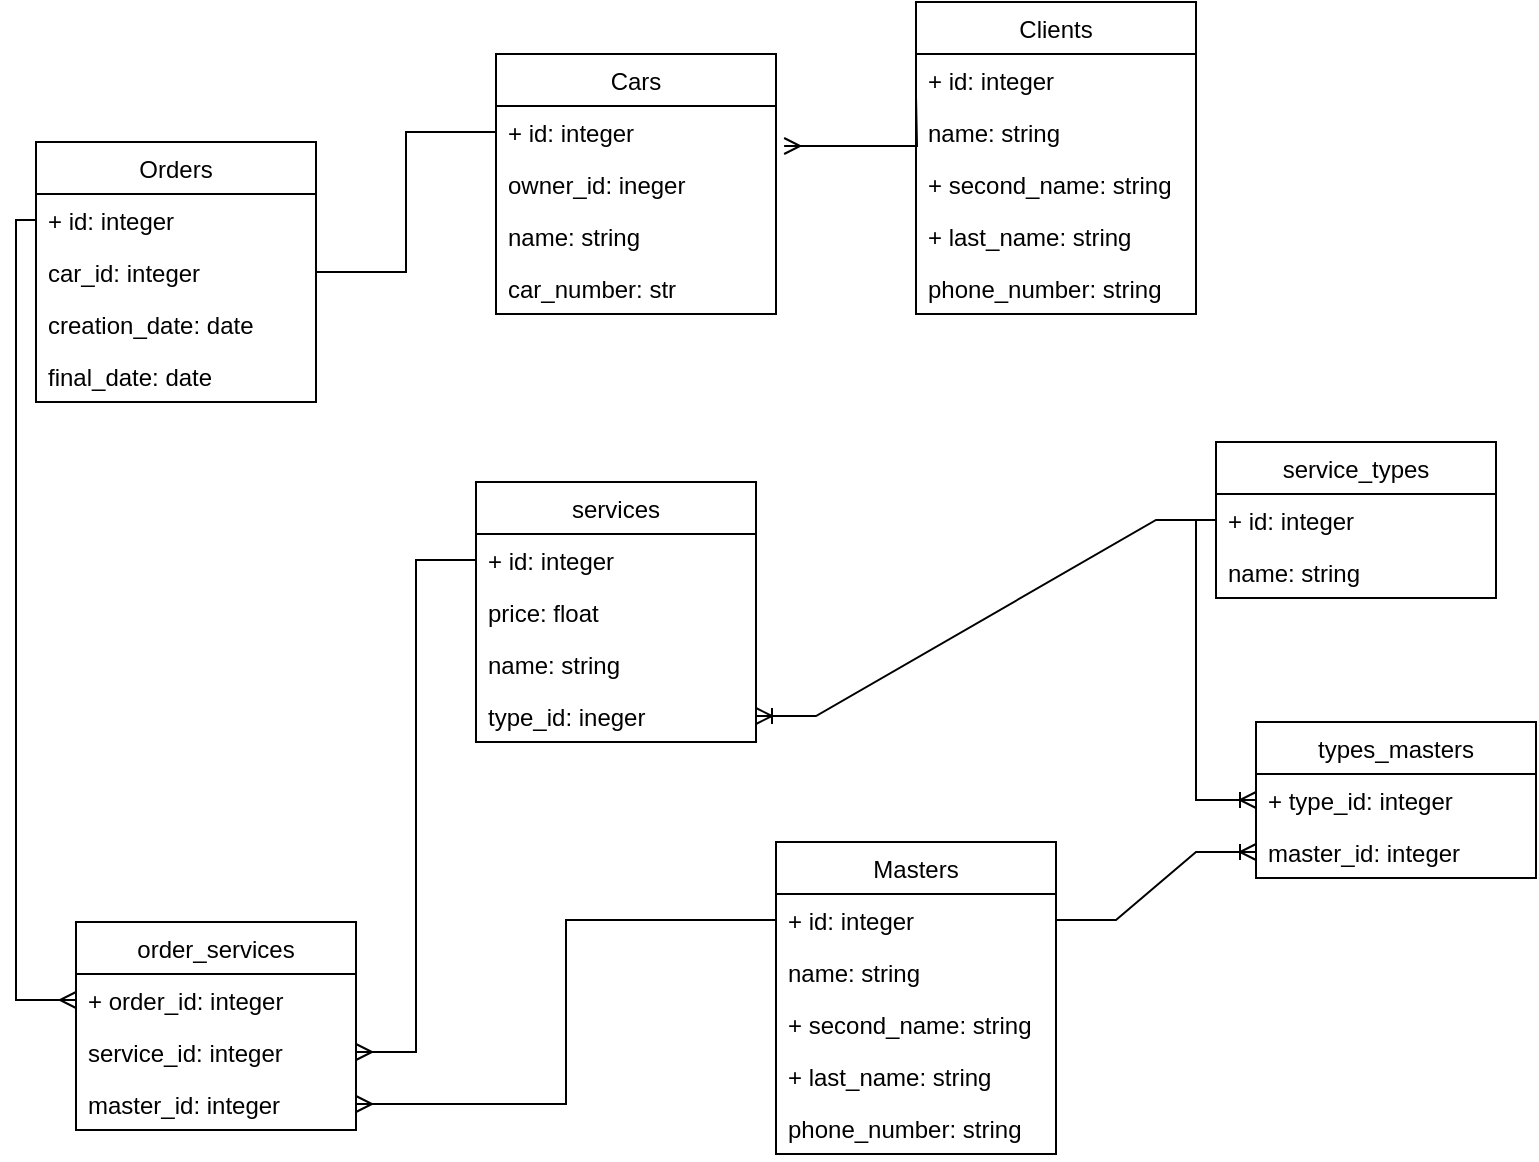 <mxfile version="15.8.7" type="device"><diagram id="8kqDwVD1o75jtTmcnicI" name="Страница 1"><mxGraphModel dx="920" dy="606" grid="1" gridSize="10" guides="1" tooltips="1" connect="1" arrows="1" fold="1" page="1" pageScale="1" pageWidth="827" pageHeight="1169" math="0" shadow="0"><root><mxCell id="0"/><mxCell id="1" parent="0"/><mxCell id="8t3cIG9CDMFCmQ-Cr_FE-1" value="Clients" style="swimlane;fontStyle=0;childLayout=stackLayout;horizontal=1;startSize=26;fillColor=none;horizontalStack=0;resizeParent=1;resizeParentMax=0;resizeLast=0;collapsible=1;marginBottom=0;" parent="1" vertex="1"><mxGeometry x="460" y="200" width="140" height="156" as="geometry"><mxRectangle x="330" y="230" width="70" height="26" as="alternateBounds"/></mxGeometry></mxCell><mxCell id="8t3cIG9CDMFCmQ-Cr_FE-2" value="+ id: integer&#10;" style="text;strokeColor=none;fillColor=none;align=left;verticalAlign=top;spacingLeft=4;spacingRight=4;overflow=hidden;rotatable=0;points=[[0,0.5],[1,0.5]];portConstraint=eastwest;" parent="8t3cIG9CDMFCmQ-Cr_FE-1" vertex="1"><mxGeometry y="26" width="140" height="26" as="geometry"/></mxCell><mxCell id="8t3cIG9CDMFCmQ-Cr_FE-3" value="name: string" style="text;strokeColor=none;fillColor=none;align=left;verticalAlign=top;spacingLeft=4;spacingRight=4;overflow=hidden;rotatable=0;points=[[0,0.5],[1,0.5]];portConstraint=eastwest;" parent="8t3cIG9CDMFCmQ-Cr_FE-1" vertex="1"><mxGeometry y="52" width="140" height="26" as="geometry"/></mxCell><mxCell id="8t3cIG9CDMFCmQ-Cr_FE-4" value="+ second_name: string&#10;" style="text;strokeColor=none;fillColor=none;align=left;verticalAlign=top;spacingLeft=4;spacingRight=4;overflow=hidden;rotatable=0;points=[[0,0.5],[1,0.5]];portConstraint=eastwest;" parent="8t3cIG9CDMFCmQ-Cr_FE-1" vertex="1"><mxGeometry y="78" width="140" height="26" as="geometry"/></mxCell><mxCell id="8t3cIG9CDMFCmQ-Cr_FE-5" value="+ last_name: string" style="text;strokeColor=none;fillColor=none;align=left;verticalAlign=top;spacingLeft=4;spacingRight=4;overflow=hidden;rotatable=0;points=[[0,0.5],[1,0.5]];portConstraint=eastwest;" parent="8t3cIG9CDMFCmQ-Cr_FE-1" vertex="1"><mxGeometry y="104" width="140" height="26" as="geometry"/></mxCell><mxCell id="8t3cIG9CDMFCmQ-Cr_FE-6" value="phone_number: string" style="text;strokeColor=none;fillColor=none;align=left;verticalAlign=top;spacingLeft=4;spacingRight=4;overflow=hidden;rotatable=0;points=[[0,0.5],[1,0.5]];portConstraint=eastwest;" parent="8t3cIG9CDMFCmQ-Cr_FE-1" vertex="1"><mxGeometry y="130" width="140" height="26" as="geometry"/></mxCell><mxCell id="8t3cIG9CDMFCmQ-Cr_FE-7" value="Orders" style="swimlane;fontStyle=0;childLayout=stackLayout;horizontal=1;startSize=26;fillColor=none;horizontalStack=0;resizeParent=1;resizeParentMax=0;resizeLast=0;collapsible=1;marginBottom=0;" parent="1" vertex="1"><mxGeometry x="20" y="270" width="140" height="130" as="geometry"><mxRectangle x="330" y="230" width="70" height="26" as="alternateBounds"/></mxGeometry></mxCell><mxCell id="8t3cIG9CDMFCmQ-Cr_FE-8" value="+ id: integer&#10;" style="text;strokeColor=none;fillColor=none;align=left;verticalAlign=top;spacingLeft=4;spacingRight=4;overflow=hidden;rotatable=0;points=[[0,0.5],[1,0.5]];portConstraint=eastwest;" parent="8t3cIG9CDMFCmQ-Cr_FE-7" vertex="1"><mxGeometry y="26" width="140" height="26" as="geometry"/></mxCell><mxCell id="nWufGlcaS-c2sSjnPgCN-1" value="car_id: integer" style="text;strokeColor=none;fillColor=none;align=left;verticalAlign=top;spacingLeft=4;spacingRight=4;overflow=hidden;rotatable=0;points=[[0,0.5],[1,0.5]];portConstraint=eastwest;" vertex="1" parent="8t3cIG9CDMFCmQ-Cr_FE-7"><mxGeometry y="52" width="140" height="26" as="geometry"/></mxCell><mxCell id="8t3cIG9CDMFCmQ-Cr_FE-17" value="creation_date: date" style="text;strokeColor=none;fillColor=none;align=left;verticalAlign=top;spacingLeft=4;spacingRight=4;overflow=hidden;rotatable=0;points=[[0,0.5],[1,0.5]];portConstraint=eastwest;" parent="8t3cIG9CDMFCmQ-Cr_FE-7" vertex="1"><mxGeometry y="78" width="140" height="26" as="geometry"/></mxCell><mxCell id="nWufGlcaS-c2sSjnPgCN-5" value="final_date: date" style="text;strokeColor=none;fillColor=none;align=left;verticalAlign=top;spacingLeft=4;spacingRight=4;overflow=hidden;rotatable=0;points=[[0,0.5],[1,0.5]];portConstraint=eastwest;" vertex="1" parent="8t3cIG9CDMFCmQ-Cr_FE-7"><mxGeometry y="104" width="140" height="26" as="geometry"/></mxCell><mxCell id="8t3cIG9CDMFCmQ-Cr_FE-13" value="order_services" style="swimlane;fontStyle=0;childLayout=stackLayout;horizontal=1;startSize=26;fillColor=none;horizontalStack=0;resizeParent=1;resizeParentMax=0;resizeLast=0;collapsible=1;marginBottom=0;" parent="1" vertex="1"><mxGeometry x="40" y="660" width="140" height="104" as="geometry"><mxRectangle x="330" y="230" width="70" height="26" as="alternateBounds"/></mxGeometry></mxCell><mxCell id="8t3cIG9CDMFCmQ-Cr_FE-14" value="+ order_id: integer&#10;" style="text;strokeColor=none;fillColor=none;align=left;verticalAlign=top;spacingLeft=4;spacingRight=4;overflow=hidden;rotatable=0;points=[[0,0.5],[1,0.5]];portConstraint=eastwest;" parent="8t3cIG9CDMFCmQ-Cr_FE-13" vertex="1"><mxGeometry y="26" width="140" height="26" as="geometry"/></mxCell><mxCell id="8t3cIG9CDMFCmQ-Cr_FE-15" value="service_id: integer&#10;" style="text;strokeColor=none;fillColor=none;align=left;verticalAlign=top;spacingLeft=4;spacingRight=4;overflow=hidden;rotatable=0;points=[[0,0.5],[1,0.5]];portConstraint=eastwest;" parent="8t3cIG9CDMFCmQ-Cr_FE-13" vertex="1"><mxGeometry y="52" width="140" height="26" as="geometry"/></mxCell><mxCell id="nWufGlcaS-c2sSjnPgCN-40" value="master_id: integer&#10;" style="text;strokeColor=none;fillColor=none;align=left;verticalAlign=top;spacingLeft=4;spacingRight=4;overflow=hidden;rotatable=0;points=[[0,0.5],[1,0.5]];portConstraint=eastwest;" vertex="1" parent="8t3cIG9CDMFCmQ-Cr_FE-13"><mxGeometry y="78" width="140" height="26" as="geometry"/></mxCell><mxCell id="8t3cIG9CDMFCmQ-Cr_FE-24" value="" style="edgeStyle=orthogonalEdgeStyle;fontSize=12;html=1;endArrow=ERmany;rounded=0;exitX=0;exitY=0.5;exitDx=0;exitDy=0;entryX=0;entryY=0.5;entryDx=0;entryDy=0;" parent="1" source="8t3cIG9CDMFCmQ-Cr_FE-8" target="8t3cIG9CDMFCmQ-Cr_FE-14" edge="1"><mxGeometry width="100" height="100" relative="1" as="geometry"><mxPoint x="-80" y="330" as="sourcePoint"/><mxPoint x="20" y="230" as="targetPoint"/></mxGeometry></mxCell><mxCell id="8t3cIG9CDMFCmQ-Cr_FE-25" value="services" style="swimlane;fontStyle=0;childLayout=stackLayout;horizontal=1;startSize=26;fillColor=none;horizontalStack=0;resizeParent=1;resizeParentMax=0;resizeLast=0;collapsible=1;marginBottom=0;" parent="1" vertex="1"><mxGeometry x="240" y="440" width="140" height="130" as="geometry"><mxRectangle x="330" y="230" width="70" height="26" as="alternateBounds"/></mxGeometry></mxCell><mxCell id="8t3cIG9CDMFCmQ-Cr_FE-26" value="+ id: integer&#10;" style="text;strokeColor=none;fillColor=none;align=left;verticalAlign=top;spacingLeft=4;spacingRight=4;overflow=hidden;rotatable=0;points=[[0,0.5],[1,0.5]];portConstraint=eastwest;" parent="8t3cIG9CDMFCmQ-Cr_FE-25" vertex="1"><mxGeometry y="26" width="140" height="26" as="geometry"/></mxCell><mxCell id="8t3cIG9CDMFCmQ-Cr_FE-27" value="price: float&#10;" style="text;strokeColor=none;fillColor=none;align=left;verticalAlign=top;spacingLeft=4;spacingRight=4;overflow=hidden;rotatable=0;points=[[0,0.5],[1,0.5]];portConstraint=eastwest;" parent="8t3cIG9CDMFCmQ-Cr_FE-25" vertex="1"><mxGeometry y="52" width="140" height="26" as="geometry"/></mxCell><mxCell id="nWufGlcaS-c2sSjnPgCN-47" value="name: string" style="text;strokeColor=none;fillColor=none;align=left;verticalAlign=top;spacingLeft=4;spacingRight=4;overflow=hidden;rotatable=0;points=[[0,0.5],[1,0.5]];portConstraint=eastwest;" vertex="1" parent="8t3cIG9CDMFCmQ-Cr_FE-25"><mxGeometry y="78" width="140" height="26" as="geometry"/></mxCell><mxCell id="nWufGlcaS-c2sSjnPgCN-52" value="type_id: ineger" style="text;strokeColor=none;fillColor=none;align=left;verticalAlign=top;spacingLeft=4;spacingRight=4;overflow=hidden;rotatable=0;points=[[0,0.5],[1,0.5]];portConstraint=eastwest;" vertex="1" parent="8t3cIG9CDMFCmQ-Cr_FE-25"><mxGeometry y="104" width="140" height="26" as="geometry"/></mxCell><mxCell id="8t3cIG9CDMFCmQ-Cr_FE-33" value="Masters" style="swimlane;fontStyle=0;childLayout=stackLayout;horizontal=1;startSize=26;fillColor=none;horizontalStack=0;resizeParent=1;resizeParentMax=0;resizeLast=0;collapsible=1;marginBottom=0;" parent="1" vertex="1"><mxGeometry x="390" y="620" width="140" height="156" as="geometry"><mxRectangle x="330" y="230" width="70" height="26" as="alternateBounds"/></mxGeometry></mxCell><mxCell id="8t3cIG9CDMFCmQ-Cr_FE-34" value="+ id: integer&#10;" style="text;strokeColor=none;fillColor=none;align=left;verticalAlign=top;spacingLeft=4;spacingRight=4;overflow=hidden;rotatable=0;points=[[0,0.5],[1,0.5]];portConstraint=eastwest;" parent="8t3cIG9CDMFCmQ-Cr_FE-33" vertex="1"><mxGeometry y="26" width="140" height="26" as="geometry"/></mxCell><mxCell id="8t3cIG9CDMFCmQ-Cr_FE-35" value="name: string" style="text;strokeColor=none;fillColor=none;align=left;verticalAlign=top;spacingLeft=4;spacingRight=4;overflow=hidden;rotatable=0;points=[[0,0.5],[1,0.5]];portConstraint=eastwest;" parent="8t3cIG9CDMFCmQ-Cr_FE-33" vertex="1"><mxGeometry y="52" width="140" height="26" as="geometry"/></mxCell><mxCell id="8t3cIG9CDMFCmQ-Cr_FE-36" value="+ second_name: string&#10;" style="text;strokeColor=none;fillColor=none;align=left;verticalAlign=top;spacingLeft=4;spacingRight=4;overflow=hidden;rotatable=0;points=[[0,0.5],[1,0.5]];portConstraint=eastwest;" parent="8t3cIG9CDMFCmQ-Cr_FE-33" vertex="1"><mxGeometry y="78" width="140" height="26" as="geometry"/></mxCell><mxCell id="8t3cIG9CDMFCmQ-Cr_FE-37" value="+ last_name: string" style="text;strokeColor=none;fillColor=none;align=left;verticalAlign=top;spacingLeft=4;spacingRight=4;overflow=hidden;rotatable=0;points=[[0,0.5],[1,0.5]];portConstraint=eastwest;" parent="8t3cIG9CDMFCmQ-Cr_FE-33" vertex="1"><mxGeometry y="104" width="140" height="26" as="geometry"/></mxCell><mxCell id="8t3cIG9CDMFCmQ-Cr_FE-38" value="phone_number: string" style="text;strokeColor=none;fillColor=none;align=left;verticalAlign=top;spacingLeft=4;spacingRight=4;overflow=hidden;rotatable=0;points=[[0,0.5],[1,0.5]];portConstraint=eastwest;" parent="8t3cIG9CDMFCmQ-Cr_FE-33" vertex="1"><mxGeometry y="130" width="140" height="26" as="geometry"/></mxCell><mxCell id="nWufGlcaS-c2sSjnPgCN-6" value="Cars" style="swimlane;fontStyle=0;childLayout=stackLayout;horizontal=1;startSize=26;fillColor=none;horizontalStack=0;resizeParent=1;resizeParentMax=0;resizeLast=0;collapsible=1;marginBottom=0;" vertex="1" parent="1"><mxGeometry x="250" y="226" width="140" height="130" as="geometry"><mxRectangle x="330" y="230" width="70" height="26" as="alternateBounds"/></mxGeometry></mxCell><mxCell id="nWufGlcaS-c2sSjnPgCN-7" value="+ id: integer&#10;" style="text;strokeColor=none;fillColor=none;align=left;verticalAlign=top;spacingLeft=4;spacingRight=4;overflow=hidden;rotatable=0;points=[[0,0.5],[1,0.5]];portConstraint=eastwest;" vertex="1" parent="nWufGlcaS-c2sSjnPgCN-6"><mxGeometry y="26" width="140" height="26" as="geometry"/></mxCell><mxCell id="nWufGlcaS-c2sSjnPgCN-15" value="owner_id: ineger" style="text;strokeColor=none;fillColor=none;align=left;verticalAlign=top;spacingLeft=4;spacingRight=4;overflow=hidden;rotatable=0;points=[[0,0.5],[1,0.5]];portConstraint=eastwest;" vertex="1" parent="nWufGlcaS-c2sSjnPgCN-6"><mxGeometry y="52" width="140" height="26" as="geometry"/></mxCell><mxCell id="nWufGlcaS-c2sSjnPgCN-8" value="name: string" style="text;strokeColor=none;fillColor=none;align=left;verticalAlign=top;spacingLeft=4;spacingRight=4;overflow=hidden;rotatable=0;points=[[0,0.5],[1,0.5]];portConstraint=eastwest;" vertex="1" parent="nWufGlcaS-c2sSjnPgCN-6"><mxGeometry y="78" width="140" height="26" as="geometry"/></mxCell><mxCell id="nWufGlcaS-c2sSjnPgCN-13" value="car_number: str" style="text;strokeColor=none;fillColor=none;align=left;verticalAlign=top;spacingLeft=4;spacingRight=4;overflow=hidden;rotatable=0;points=[[0,0.5],[1,0.5]];portConstraint=eastwest;" vertex="1" parent="nWufGlcaS-c2sSjnPgCN-6"><mxGeometry y="104" width="140" height="26" as="geometry"/></mxCell><mxCell id="nWufGlcaS-c2sSjnPgCN-14" value="" style="edgeStyle=orthogonalEdgeStyle;fontSize=12;html=1;endArrow=ERmany;rounded=0;entryX=1.029;entryY=0.769;entryDx=0;entryDy=0;entryPerimeter=0;" edge="1" parent="1" target="nWufGlcaS-c2sSjnPgCN-7"><mxGeometry width="100" height="100" relative="1" as="geometry"><mxPoint x="460" y="247" as="sourcePoint"/><mxPoint x="400" y="402" as="targetPoint"/></mxGeometry></mxCell><mxCell id="nWufGlcaS-c2sSjnPgCN-16" value="" style="edgeStyle=orthogonalEdgeStyle;fontSize=12;html=1;endArrow=none;rounded=0;exitX=1;exitY=0.5;exitDx=0;exitDy=0;endFill=0;" edge="1" parent="1" source="nWufGlcaS-c2sSjnPgCN-1" target="nWufGlcaS-c2sSjnPgCN-7"><mxGeometry width="100" height="100" relative="1" as="geometry"><mxPoint x="250" y="265.5" as="sourcePoint"/><mxPoint x="200" y="390" as="targetPoint"/></mxGeometry></mxCell><mxCell id="nWufGlcaS-c2sSjnPgCN-35" value="types_masters" style="swimlane;fontStyle=0;childLayout=stackLayout;horizontal=1;startSize=26;fillColor=none;horizontalStack=0;resizeParent=1;resizeParentMax=0;resizeLast=0;collapsible=1;marginBottom=0;" vertex="1" parent="1"><mxGeometry x="630" y="560" width="140" height="78" as="geometry"><mxRectangle x="330" y="230" width="70" height="26" as="alternateBounds"/></mxGeometry></mxCell><mxCell id="nWufGlcaS-c2sSjnPgCN-36" value="+ type_id: integer&#10;" style="text;strokeColor=none;fillColor=none;align=left;verticalAlign=top;spacingLeft=4;spacingRight=4;overflow=hidden;rotatable=0;points=[[0,0.5],[1,0.5]];portConstraint=eastwest;" vertex="1" parent="nWufGlcaS-c2sSjnPgCN-35"><mxGeometry y="26" width="140" height="26" as="geometry"/></mxCell><mxCell id="nWufGlcaS-c2sSjnPgCN-37" value="master_id: integer" style="text;strokeColor=none;fillColor=none;align=left;verticalAlign=top;spacingLeft=4;spacingRight=4;overflow=hidden;rotatable=0;points=[[0,0.5],[1,0.5]];portConstraint=eastwest;" vertex="1" parent="nWufGlcaS-c2sSjnPgCN-35"><mxGeometry y="52" width="140" height="26" as="geometry"/></mxCell><mxCell id="nWufGlcaS-c2sSjnPgCN-39" value="" style="edgeStyle=entityRelationEdgeStyle;fontSize=12;html=1;endArrow=ERoneToMany;rounded=0;exitX=1;exitY=0.5;exitDx=0;exitDy=0;" edge="1" parent="1" source="8t3cIG9CDMFCmQ-Cr_FE-34" target="nWufGlcaS-c2sSjnPgCN-37"><mxGeometry width="100" height="100" relative="1" as="geometry"><mxPoint x="494" y="609" as="sourcePoint"/><mxPoint x="600" y="609" as="targetPoint"/></mxGeometry></mxCell><mxCell id="nWufGlcaS-c2sSjnPgCN-42" value="" style="edgeStyle=orthogonalEdgeStyle;fontSize=12;html=1;endArrow=ERmany;rounded=0;exitX=0;exitY=0.5;exitDx=0;exitDy=0;" edge="1" parent="1" source="8t3cIG9CDMFCmQ-Cr_FE-34" target="nWufGlcaS-c2sSjnPgCN-40"><mxGeometry width="100" height="100" relative="1" as="geometry"><mxPoint x="330" y="589" as="sourcePoint"/><mxPoint x="300" y="835" as="targetPoint"/></mxGeometry></mxCell><mxCell id="nWufGlcaS-c2sSjnPgCN-43" value="service_types" style="swimlane;fontStyle=0;childLayout=stackLayout;horizontal=1;startSize=26;fillColor=none;horizontalStack=0;resizeParent=1;resizeParentMax=0;resizeLast=0;collapsible=1;marginBottom=0;" vertex="1" parent="1"><mxGeometry x="610" y="420" width="140" height="78" as="geometry"><mxRectangle x="330" y="230" width="70" height="26" as="alternateBounds"/></mxGeometry></mxCell><mxCell id="nWufGlcaS-c2sSjnPgCN-44" value="+ id: integer&#10;" style="text;strokeColor=none;fillColor=none;align=left;verticalAlign=top;spacingLeft=4;spacingRight=4;overflow=hidden;rotatable=0;points=[[0,0.5],[1,0.5]];portConstraint=eastwest;" vertex="1" parent="nWufGlcaS-c2sSjnPgCN-43"><mxGeometry y="26" width="140" height="26" as="geometry"/></mxCell><mxCell id="nWufGlcaS-c2sSjnPgCN-45" value="name: string" style="text;strokeColor=none;fillColor=none;align=left;verticalAlign=top;spacingLeft=4;spacingRight=4;overflow=hidden;rotatable=0;points=[[0,0.5],[1,0.5]];portConstraint=eastwest;" vertex="1" parent="nWufGlcaS-c2sSjnPgCN-43"><mxGeometry y="52" width="140" height="26" as="geometry"/></mxCell><mxCell id="nWufGlcaS-c2sSjnPgCN-50" value="" style="edgeStyle=entityRelationEdgeStyle;fontSize=12;html=1;endArrow=ERmany;rounded=0;entryX=1;entryY=0.5;entryDx=0;entryDy=0;exitX=0;exitY=0.5;exitDx=0;exitDy=0;" edge="1" parent="1" source="8t3cIG9CDMFCmQ-Cr_FE-26" target="8t3cIG9CDMFCmQ-Cr_FE-15"><mxGeometry width="100" height="100" relative="1" as="geometry"><mxPoint x="380" y="559" as="sourcePoint"/><mxPoint x="410" y="480" as="targetPoint"/></mxGeometry></mxCell><mxCell id="nWufGlcaS-c2sSjnPgCN-53" value="" style="edgeStyle=entityRelationEdgeStyle;fontSize=12;html=1;endArrow=ERoneToMany;rounded=0;exitX=0;exitY=0.5;exitDx=0;exitDy=0;entryX=1;entryY=0.5;entryDx=0;entryDy=0;" edge="1" parent="1" source="nWufGlcaS-c2sSjnPgCN-44" target="nWufGlcaS-c2sSjnPgCN-52"><mxGeometry width="100" height="100" relative="1" as="geometry"><mxPoint x="310" y="700" as="sourcePoint"/><mxPoint x="410" y="600" as="targetPoint"/></mxGeometry></mxCell><mxCell id="nWufGlcaS-c2sSjnPgCN-54" value="" style="edgeStyle=orthogonalEdgeStyle;fontSize=12;html=1;endArrow=ERoneToMany;rounded=0;entryX=0;entryY=0.5;entryDx=0;entryDy=0;exitX=0;exitY=0.5;exitDx=0;exitDy=0;" edge="1" parent="1" source="nWufGlcaS-c2sSjnPgCN-44" target="nWufGlcaS-c2sSjnPgCN-36"><mxGeometry width="100" height="100" relative="1" as="geometry"><mxPoint x="500" y="720" as="sourcePoint"/><mxPoint x="410" y="600" as="targetPoint"/></mxGeometry></mxCell></root></mxGraphModel></diagram></mxfile>